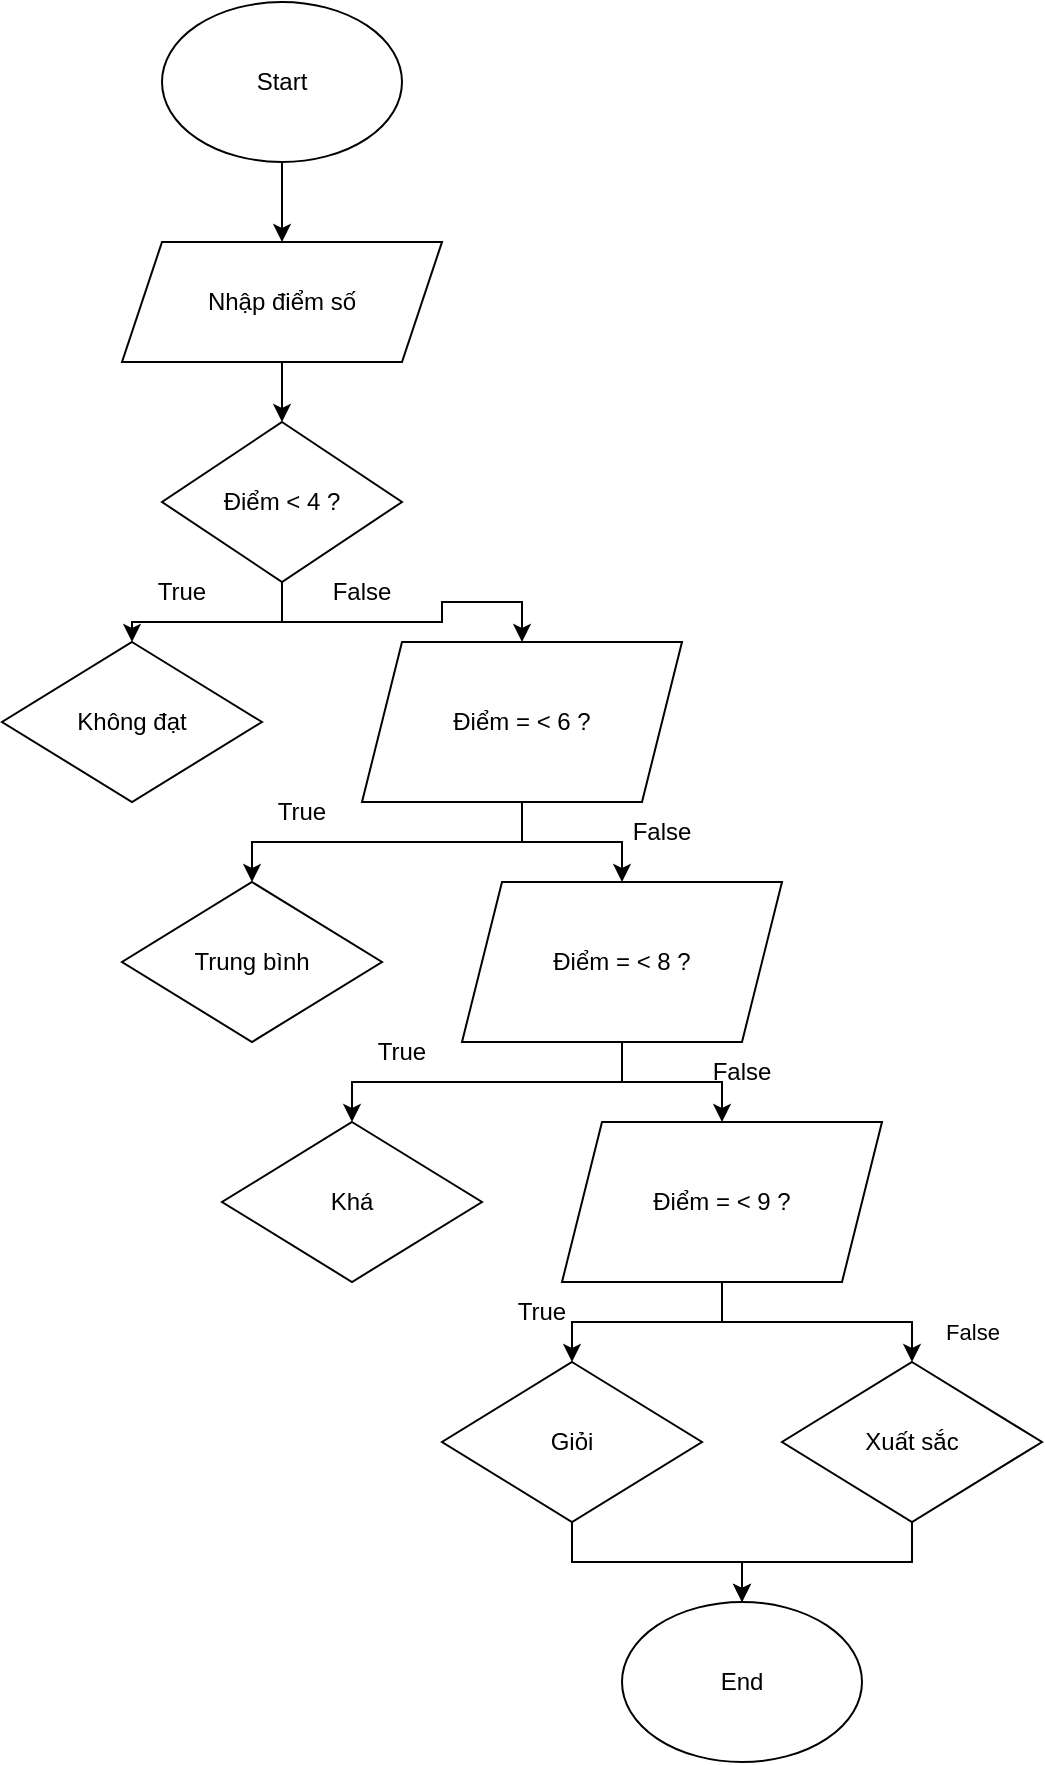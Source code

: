 <mxfile version="24.8.6">
  <diagram name="Page-1" id="1UI3eBbX3OOugqC_eIK9">
    <mxGraphModel dx="1042" dy="565" grid="1" gridSize="10" guides="1" tooltips="1" connect="1" arrows="1" fold="1" page="1" pageScale="1" pageWidth="850" pageHeight="1100" math="0" shadow="0">
      <root>
        <mxCell id="0" />
        <mxCell id="1" parent="0" />
        <mxCell id="wl7khVPe7OvotSH9EESl-21" value="" style="edgeStyle=orthogonalEdgeStyle;rounded=0;orthogonalLoop=1;jettySize=auto;html=1;" edge="1" parent="1" source="wl7khVPe7OvotSH9EESl-9" target="wl7khVPe7OvotSH9EESl-10">
          <mxGeometry relative="1" as="geometry" />
        </mxCell>
        <mxCell id="wl7khVPe7OvotSH9EESl-9" value="Start" style="ellipse;whiteSpace=wrap;html=1;" vertex="1" parent="1">
          <mxGeometry x="170" width="120" height="80" as="geometry" />
        </mxCell>
        <mxCell id="wl7khVPe7OvotSH9EESl-22" value="" style="edgeStyle=orthogonalEdgeStyle;rounded=0;orthogonalLoop=1;jettySize=auto;html=1;" edge="1" parent="1" source="wl7khVPe7OvotSH9EESl-10" target="wl7khVPe7OvotSH9EESl-11">
          <mxGeometry relative="1" as="geometry" />
        </mxCell>
        <mxCell id="wl7khVPe7OvotSH9EESl-10" value="Nhập điểm số" style="shape=parallelogram;perimeter=parallelogramPerimeter;whiteSpace=wrap;html=1;fixedSize=1;" vertex="1" parent="1">
          <mxGeometry x="150" y="120" width="160" height="60" as="geometry" />
        </mxCell>
        <mxCell id="wl7khVPe7OvotSH9EESl-23" value="" style="edgeStyle=orthogonalEdgeStyle;rounded=0;orthogonalLoop=1;jettySize=auto;html=1;" edge="1" parent="1" source="wl7khVPe7OvotSH9EESl-11" target="wl7khVPe7OvotSH9EESl-12">
          <mxGeometry relative="1" as="geometry">
            <Array as="points">
              <mxPoint x="230" y="310" />
              <mxPoint x="155" y="310" />
            </Array>
          </mxGeometry>
        </mxCell>
        <mxCell id="wl7khVPe7OvotSH9EESl-39" style="edgeStyle=orthogonalEdgeStyle;rounded=0;orthogonalLoop=1;jettySize=auto;html=1;exitX=0.5;exitY=1;exitDx=0;exitDy=0;entryX=0.5;entryY=0;entryDx=0;entryDy=0;" edge="1" parent="1" source="wl7khVPe7OvotSH9EESl-11" target="wl7khVPe7OvotSH9EESl-14">
          <mxGeometry relative="1" as="geometry" />
        </mxCell>
        <mxCell id="wl7khVPe7OvotSH9EESl-11" value="Điểm &amp;lt; 4 ?" style="rhombus;whiteSpace=wrap;html=1;" vertex="1" parent="1">
          <mxGeometry x="170" y="210" width="120" height="80" as="geometry" />
        </mxCell>
        <mxCell id="wl7khVPe7OvotSH9EESl-12" value="Không đạt" style="rhombus;whiteSpace=wrap;html=1;" vertex="1" parent="1">
          <mxGeometry x="90" y="320" width="130" height="80" as="geometry" />
        </mxCell>
        <mxCell id="wl7khVPe7OvotSH9EESl-13" value="Trung bình" style="rhombus;whiteSpace=wrap;html=1;" vertex="1" parent="1">
          <mxGeometry x="150" y="440" width="130" height="80" as="geometry" />
        </mxCell>
        <mxCell id="wl7khVPe7OvotSH9EESl-25" value="" style="edgeStyle=orthogonalEdgeStyle;rounded=0;orthogonalLoop=1;jettySize=auto;html=1;" edge="1" parent="1" source="wl7khVPe7OvotSH9EESl-14" target="wl7khVPe7OvotSH9EESl-15">
          <mxGeometry relative="1" as="geometry">
            <Array as="points">
              <mxPoint x="350" y="420" />
              <mxPoint x="400" y="420" />
            </Array>
          </mxGeometry>
        </mxCell>
        <mxCell id="wl7khVPe7OvotSH9EESl-26" style="edgeStyle=orthogonalEdgeStyle;rounded=0;orthogonalLoop=1;jettySize=auto;html=1;exitX=0.5;exitY=1;exitDx=0;exitDy=0;" edge="1" parent="1" source="wl7khVPe7OvotSH9EESl-14" target="wl7khVPe7OvotSH9EESl-13">
          <mxGeometry relative="1" as="geometry" />
        </mxCell>
        <mxCell id="wl7khVPe7OvotSH9EESl-14" value="Điểm = &amp;lt; 6 ?" style="shape=parallelogram;perimeter=parallelogramPerimeter;whiteSpace=wrap;html=1;fixedSize=1;" vertex="1" parent="1">
          <mxGeometry x="270" y="320" width="160" height="80" as="geometry" />
        </mxCell>
        <mxCell id="wl7khVPe7OvotSH9EESl-27" value="" style="edgeStyle=orthogonalEdgeStyle;rounded=0;orthogonalLoop=1;jettySize=auto;html=1;" edge="1" parent="1" source="wl7khVPe7OvotSH9EESl-15" target="wl7khVPe7OvotSH9EESl-17">
          <mxGeometry relative="1" as="geometry" />
        </mxCell>
        <mxCell id="wl7khVPe7OvotSH9EESl-28" style="edgeStyle=orthogonalEdgeStyle;rounded=0;orthogonalLoop=1;jettySize=auto;html=1;exitX=0.5;exitY=1;exitDx=0;exitDy=0;" edge="1" parent="1" source="wl7khVPe7OvotSH9EESl-15" target="wl7khVPe7OvotSH9EESl-16">
          <mxGeometry relative="1" as="geometry" />
        </mxCell>
        <mxCell id="wl7khVPe7OvotSH9EESl-15" value="Điểm = &amp;lt; 8 ?" style="shape=parallelogram;perimeter=parallelogramPerimeter;whiteSpace=wrap;html=1;fixedSize=1;" vertex="1" parent="1">
          <mxGeometry x="320" y="440" width="160" height="80" as="geometry" />
        </mxCell>
        <mxCell id="wl7khVPe7OvotSH9EESl-16" value="Khá" style="rhombus;whiteSpace=wrap;html=1;" vertex="1" parent="1">
          <mxGeometry x="200" y="560" width="130" height="80" as="geometry" />
        </mxCell>
        <mxCell id="wl7khVPe7OvotSH9EESl-29" value="" style="edgeStyle=orthogonalEdgeStyle;rounded=0;orthogonalLoop=1;jettySize=auto;html=1;" edge="1" parent="1" source="wl7khVPe7OvotSH9EESl-17" target="wl7khVPe7OvotSH9EESl-19">
          <mxGeometry relative="1" as="geometry" />
        </mxCell>
        <mxCell id="wl7khVPe7OvotSH9EESl-30" style="edgeStyle=orthogonalEdgeStyle;rounded=0;orthogonalLoop=1;jettySize=auto;html=1;exitX=0.5;exitY=1;exitDx=0;exitDy=0;entryX=0.5;entryY=0;entryDx=0;entryDy=0;" edge="1" parent="1" source="wl7khVPe7OvotSH9EESl-17" target="wl7khVPe7OvotSH9EESl-18">
          <mxGeometry relative="1" as="geometry" />
        </mxCell>
        <mxCell id="wl7khVPe7OvotSH9EESl-17" value="Điểm = &amp;lt; 9 ?" style="shape=parallelogram;perimeter=parallelogramPerimeter;whiteSpace=wrap;html=1;fixedSize=1;" vertex="1" parent="1">
          <mxGeometry x="370" y="560" width="160" height="80" as="geometry" />
        </mxCell>
        <mxCell id="wl7khVPe7OvotSH9EESl-34" value="" style="edgeStyle=orthogonalEdgeStyle;rounded=0;orthogonalLoop=1;jettySize=auto;html=1;" edge="1" parent="1" source="wl7khVPe7OvotSH9EESl-18" target="wl7khVPe7OvotSH9EESl-20">
          <mxGeometry relative="1" as="geometry" />
        </mxCell>
        <mxCell id="wl7khVPe7OvotSH9EESl-18" value="Giỏi" style="rhombus;whiteSpace=wrap;html=1;" vertex="1" parent="1">
          <mxGeometry x="310" y="680" width="130" height="80" as="geometry" />
        </mxCell>
        <mxCell id="wl7khVPe7OvotSH9EESl-35" value="" style="edgeStyle=orthogonalEdgeStyle;rounded=0;orthogonalLoop=1;jettySize=auto;html=1;" edge="1" parent="1" source="wl7khVPe7OvotSH9EESl-19" target="wl7khVPe7OvotSH9EESl-20">
          <mxGeometry relative="1" as="geometry" />
        </mxCell>
        <mxCell id="wl7khVPe7OvotSH9EESl-19" value="Xuất sắc" style="rhombus;whiteSpace=wrap;html=1;" vertex="1" parent="1">
          <mxGeometry x="480" y="680" width="130" height="80" as="geometry" />
        </mxCell>
        <mxCell id="wl7khVPe7OvotSH9EESl-20" value="End" style="ellipse;whiteSpace=wrap;html=1;" vertex="1" parent="1">
          <mxGeometry x="400" y="800" width="120" height="80" as="geometry" />
        </mxCell>
        <mxCell id="wl7khVPe7OvotSH9EESl-36" value="True" style="text;html=1;align=center;verticalAlign=middle;whiteSpace=wrap;rounded=0;" vertex="1" parent="1">
          <mxGeometry x="150" y="280" width="60" height="30" as="geometry" />
        </mxCell>
        <mxCell id="wl7khVPe7OvotSH9EESl-40" value="False" style="text;html=1;align=center;verticalAlign=middle;whiteSpace=wrap;rounded=0;" vertex="1" parent="1">
          <mxGeometry x="240" y="280" width="60" height="30" as="geometry" />
        </mxCell>
        <mxCell id="wl7khVPe7OvotSH9EESl-41" value="True" style="text;html=1;align=center;verticalAlign=middle;whiteSpace=wrap;rounded=0;" vertex="1" parent="1">
          <mxGeometry x="210" y="390" width="60" height="30" as="geometry" />
        </mxCell>
        <mxCell id="wl7khVPe7OvotSH9EESl-42" value="False" style="text;html=1;align=center;verticalAlign=middle;whiteSpace=wrap;rounded=0;" vertex="1" parent="1">
          <mxGeometry x="390" y="400" width="60" height="30" as="geometry" />
        </mxCell>
        <mxCell id="wl7khVPe7OvotSH9EESl-43" value="True" style="text;html=1;align=center;verticalAlign=middle;whiteSpace=wrap;rounded=0;" vertex="1" parent="1">
          <mxGeometry x="260" y="510" width="60" height="30" as="geometry" />
        </mxCell>
        <mxCell id="wl7khVPe7OvotSH9EESl-44" value="False" style="text;html=1;align=center;verticalAlign=middle;whiteSpace=wrap;rounded=0;" vertex="1" parent="1">
          <mxGeometry x="430" y="520" width="60" height="30" as="geometry" />
        </mxCell>
        <mxCell id="wl7khVPe7OvotSH9EESl-45" value="True" style="text;html=1;align=center;verticalAlign=middle;whiteSpace=wrap;rounded=0;" vertex="1" parent="1">
          <mxGeometry x="330" y="640" width="60" height="30" as="geometry" />
        </mxCell>
        <mxCell id="wl7khVPe7OvotSH9EESl-47" value="False" style="edgeStyle=orthogonalEdgeStyle;rounded=0;orthogonalLoop=1;jettySize=auto;html=1;exitX=0.75;exitY=1;exitDx=0;exitDy=0;entryX=0.75;entryY=0.667;entryDx=0;entryDy=0;entryPerimeter=0;" edge="1" parent="1">
          <mxGeometry x="0.001" relative="1" as="geometry">
            <mxPoint x="575" y="670" as="sourcePoint" />
            <mxPoint x="575" y="660.01" as="targetPoint" />
            <mxPoint as="offset" />
          </mxGeometry>
        </mxCell>
      </root>
    </mxGraphModel>
  </diagram>
</mxfile>
